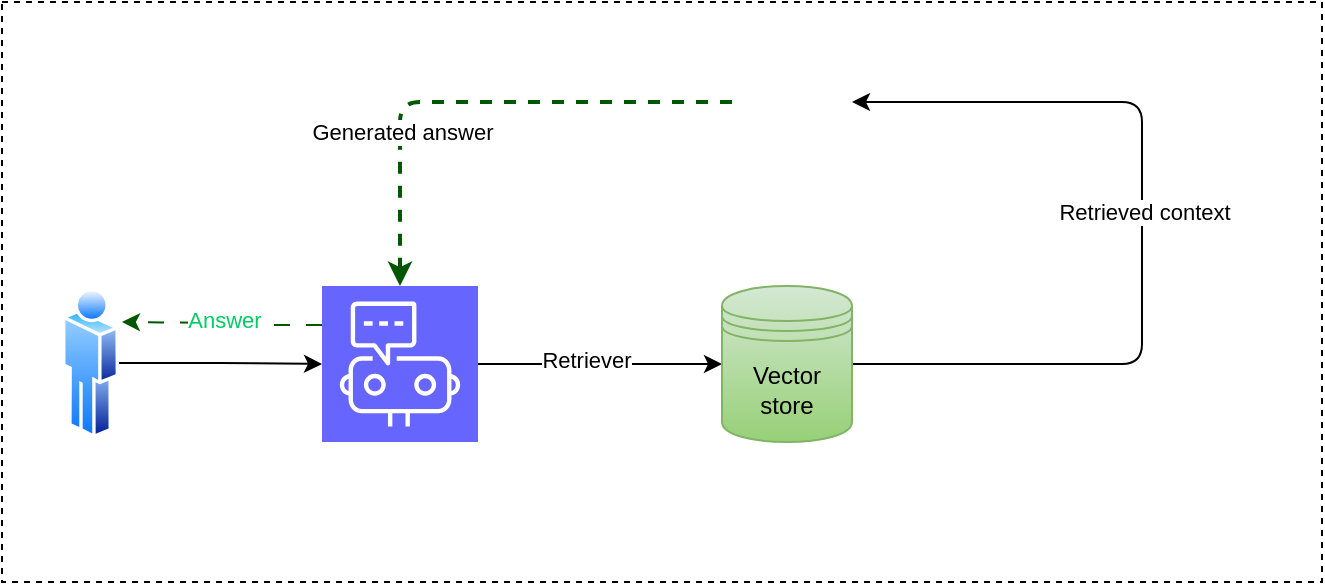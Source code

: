 <mxfile version="26.1.1">
  <diagram name="Page-1" id="dd-w6hv0BoFUgkpHYgYA">
    <mxGraphModel dx="972" dy="604" grid="1" gridSize="10" guides="1" tooltips="1" connect="1" arrows="1" fold="1" page="1" pageScale="1" pageWidth="850" pageHeight="1100" math="0" shadow="0">
      <root>
        <mxCell id="0" />
        <mxCell id="1" parent="0" />
        <mxCell id="_MlPh_QcwJUvnOphZNxI-17" value="" style="rounded=0;whiteSpace=wrap;html=1;dashed=1;" vertex="1" parent="1">
          <mxGeometry x="20" y="90" width="660" height="290" as="geometry" />
        </mxCell>
        <mxCell id="_MlPh_QcwJUvnOphZNxI-6" style="edgeStyle=orthogonalEdgeStyle;rounded=0;orthogonalLoop=1;jettySize=auto;html=1;exitX=1;exitY=0.5;exitDx=0;exitDy=0;" edge="1" parent="1" source="_MlPh_QcwJUvnOphZNxI-1" target="_MlPh_QcwJUvnOphZNxI-2">
          <mxGeometry relative="1" as="geometry" />
        </mxCell>
        <mxCell id="_MlPh_QcwJUvnOphZNxI-1" value="" style="image;aspect=fixed;perimeter=ellipsePerimeter;html=1;align=center;shadow=0;spacingTop=3;image=img/lib/active_directory/user.svg;strokeWidth=8;" vertex="1" parent="1">
          <mxGeometry x="50" y="232" width="28.5" height="77.03" as="geometry" />
        </mxCell>
        <mxCell id="_MlPh_QcwJUvnOphZNxI-7" style="edgeStyle=orthogonalEdgeStyle;rounded=0;orthogonalLoop=1;jettySize=auto;html=1;exitX=1;exitY=0.5;exitDx=0;exitDy=0;exitPerimeter=0;entryX=0;entryY=0.5;entryDx=0;entryDy=0;" edge="1" parent="1" source="_MlPh_QcwJUvnOphZNxI-2" target="_MlPh_QcwJUvnOphZNxI-3">
          <mxGeometry relative="1" as="geometry" />
        </mxCell>
        <mxCell id="_MlPh_QcwJUvnOphZNxI-11" value="Retriever" style="edgeLabel;html=1;align=center;verticalAlign=middle;resizable=0;points=[];" vertex="1" connectable="0" parent="_MlPh_QcwJUvnOphZNxI-7">
          <mxGeometry x="-0.118" y="2" relative="1" as="geometry">
            <mxPoint as="offset" />
          </mxGeometry>
        </mxCell>
        <mxCell id="_MlPh_QcwJUvnOphZNxI-10" style="edgeStyle=orthogonalEdgeStyle;rounded=0;orthogonalLoop=1;jettySize=auto;html=1;exitX=0;exitY=0.25;exitDx=0;exitDy=0;exitPerimeter=0;dashed=1;dashPattern=8 8;fillColor=#008a00;strokeColor=#005700;" edge="1" parent="1" source="_MlPh_QcwJUvnOphZNxI-2">
          <mxGeometry relative="1" as="geometry">
            <mxPoint x="80" y="250" as="targetPoint" />
          </mxGeometry>
        </mxCell>
        <mxCell id="_MlPh_QcwJUvnOphZNxI-15" value="&lt;font style=&quot;color: rgb(0, 204, 102);&quot;&gt;Answer&lt;/font&gt;" style="edgeLabel;html=1;align=center;verticalAlign=middle;resizable=0;points=[];" vertex="1" connectable="0" parent="_MlPh_QcwJUvnOphZNxI-10">
          <mxGeometry x="0.003" y="-2" relative="1" as="geometry">
            <mxPoint as="offset" />
          </mxGeometry>
        </mxCell>
        <mxCell id="_MlPh_QcwJUvnOphZNxI-2" value="" style="sketch=0;points=[[0,0,0],[0.25,0,0],[0.5,0,0],[0.75,0,0],[1,0,0],[0,1,0],[0.25,1,0],[0.5,1,0],[0.75,1,0],[1,1,0],[0,0.25,0],[0,0.5,0],[0,0.75,0],[1,0.25,0],[1,0.5,0],[1,0.75,0]];points=[[0,0,0],[0.25,0,0],[0.5,0,0],[0.75,0,0],[1,0,0],[0,1,0],[0.25,1,0],[0.5,1,0],[0.75,1,0],[1,1,0],[0,0.25,0],[0,0.5,0],[0,0.75,0],[1,0.25,0],[1,0.5,0],[1,0.75,0]];outlineConnect=0;fontColor=#232F3E;fillColor=#6666FF;strokeColor=#ffffff;dashed=0;verticalLabelPosition=bottom;verticalAlign=top;align=center;html=1;fontSize=12;fontStyle=0;aspect=fixed;shape=mxgraph.aws4.resourceIcon;resIcon=mxgraph.aws4.chatbot;fillStyle=solid;" vertex="1" parent="1">
          <mxGeometry x="180" y="232" width="78" height="78" as="geometry" />
        </mxCell>
        <mxCell id="_MlPh_QcwJUvnOphZNxI-8" style="edgeStyle=orthogonalEdgeStyle;rounded=1;orthogonalLoop=1;jettySize=auto;html=1;exitX=1;exitY=0.5;exitDx=0;exitDy=0;curved=0;entryX=1;entryY=0.5;entryDx=0;entryDy=0;" edge="1" parent="1" source="_MlPh_QcwJUvnOphZNxI-3" target="_MlPh_QcwJUvnOphZNxI-5">
          <mxGeometry relative="1" as="geometry">
            <mxPoint x="560" y="180" as="targetPoint" />
            <Array as="points">
              <mxPoint x="590" y="271" />
              <mxPoint x="590" y="140" />
            </Array>
          </mxGeometry>
        </mxCell>
        <mxCell id="_MlPh_QcwJUvnOphZNxI-13" value="Retrieved context" style="edgeLabel;html=1;align=center;verticalAlign=middle;resizable=0;points=[];" vertex="1" connectable="0" parent="_MlPh_QcwJUvnOphZNxI-8">
          <mxGeometry x="0.05" y="-1" relative="1" as="geometry">
            <mxPoint as="offset" />
          </mxGeometry>
        </mxCell>
        <mxCell id="_MlPh_QcwJUvnOphZNxI-3" value="Vector store" style="shape=datastore;whiteSpace=wrap;html=1;fillColor=#d5e8d4;strokeColor=#82b366;gradientColor=#97d077;" vertex="1" parent="1">
          <mxGeometry x="380" y="232" width="65" height="78" as="geometry" />
        </mxCell>
        <mxCell id="_MlPh_QcwJUvnOphZNxI-9" style="edgeStyle=orthogonalEdgeStyle;rounded=1;orthogonalLoop=1;jettySize=auto;html=1;exitX=0;exitY=0.5;exitDx=0;exitDy=0;entryX=0.5;entryY=0;entryDx=0;entryDy=0;entryPerimeter=0;curved=0;strokeWidth=2;dashed=1;fillColor=#008a00;strokeColor=#005700;" edge="1" parent="1" source="_MlPh_QcwJUvnOphZNxI-5" target="_MlPh_QcwJUvnOphZNxI-2">
          <mxGeometry relative="1" as="geometry">
            <Array as="points">
              <mxPoint x="219" y="140" />
            </Array>
          </mxGeometry>
        </mxCell>
        <mxCell id="_MlPh_QcwJUvnOphZNxI-14" value="Generated answer" style="edgeLabel;html=1;align=center;verticalAlign=middle;resizable=0;points=[];" vertex="1" connectable="0" parent="_MlPh_QcwJUvnOphZNxI-9">
          <mxGeometry x="0.405" y="1" relative="1" as="geometry">
            <mxPoint as="offset" />
          </mxGeometry>
        </mxCell>
        <mxCell id="_MlPh_QcwJUvnOphZNxI-5" value="" style="shape=image;verticalLabelPosition=bottom;labelBackgroundColor=default;verticalAlign=top;aspect=fixed;imageAspect=0;image=https://encrypted-tbn0.gstatic.com/images?q=tbn:ANd9GcTMdM9MEQ0ExL1PmInT3U5I8v63YXBEdoIT0Q&amp;s;" vertex="1" parent="1">
          <mxGeometry x="385" y="110" width="60" height="60" as="geometry" />
        </mxCell>
      </root>
    </mxGraphModel>
  </diagram>
</mxfile>
